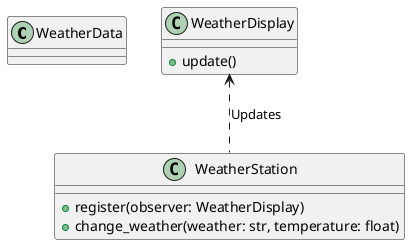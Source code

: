 @startuml
                class WeatherData {}

                class WeatherDisplay {
                  +update()
                }

                class WeatherStation {
                  +register(observer: WeatherDisplay)
                  +change_weather(weather: str, temperature: float)
                }

                WeatherDisplay <.. WeatherStation : Updates
                @enduml